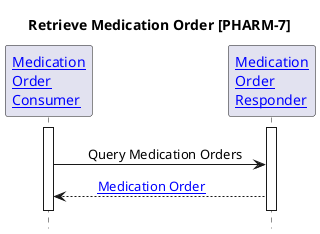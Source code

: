 @startuml

hide footbox

'!include ./style.iuml

Title Retrieve Medication Order [PHARM-7]
Participant "[[actors_and_transactions.html#order-placer Medication\nOrder\nConsumer]]" as OC
Participant "[[actors_and_transactions.html#order-receiver Medication\nOrder\nResponder]]" as OR

activate OC
activate OR

OC -[hidden]> OR
OC -> OR: \tQuery Medication Orders\t
OC <-- OR: \t[[StructureDefinition-IHEMedicationOrder.html{Medication Order} Medication Order]]\t
OC -[hidden]> OR

deactivate OC
deactivate OR

@enduml
